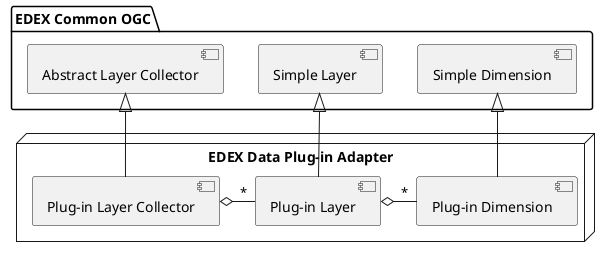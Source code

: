 @startuml

package "EDEX Common OGC" {
  [Simple Dimension] as dim
  [Simple Layer] as layer
  [Abstract Layer Collector] as abscol
}

node "EDEX Data Plug-in Adapter" {
  [Plug-in Dimension] as pdim
  [Plug-in Layer] as player
  [Plug-in Layer Collector] as collector
} 

abscol <|-- collector
layer <|-- player
dim <|-- pdim

collector o-left- "*"player
player o-left- "*" pdim

@enduml